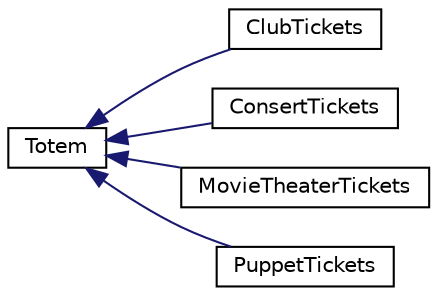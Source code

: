 digraph "Graphical Class Hierarchy"
{
  edge [fontname="Helvetica",fontsize="10",labelfontname="Helvetica",labelfontsize="10"];
  node [fontname="Helvetica",fontsize="10",shape=record];
  rankdir="LR";
  Node0 [label="Totem",height=0.2,width=0.4,color="black", fillcolor="white", style="filled",URL="$class_totem.html",tooltip="Classe mãe das maquinas de venda. "];
  Node0 -> Node1 [dir="back",color="midnightblue",fontsize="10",style="solid",fontname="Helvetica"];
  Node1 [label="ClubTickets",height=0.2,width=0.4,color="black", fillcolor="white", style="filled",URL="$class_club_tickets.html",tooltip="Maquina de ingressos de boate, realiza compras e emite bilhetes dessas. "];
  Node0 -> Node2 [dir="back",color="midnightblue",fontsize="10",style="solid",fontname="Helvetica"];
  Node2 [label="ConsertTickets",height=0.2,width=0.4,color="black", fillcolor="white", style="filled",URL="$class_consert_tickets.html",tooltip="Maquina de ingressos de show, realiza compras e emite bilhetes dessas. "];
  Node0 -> Node3 [dir="back",color="midnightblue",fontsize="10",style="solid",fontname="Helvetica"];
  Node3 [label="MovieTheaterTickets",height=0.2,width=0.4,color="black", fillcolor="white", style="filled",URL="$class_movie_theater_tickets.html",tooltip="Maquina de ingressos de cinema, realiza compras e emite bilhetes dessas. "];
  Node0 -> Node4 [dir="back",color="midnightblue",fontsize="10",style="solid",fontname="Helvetica"];
  Node4 [label="PuppetTickets",height=0.2,width=0.4,color="black", fillcolor="white", style="filled",URL="$class_puppet_tickets.html",tooltip="Maquina de ingressos de teatro de fantoche, realiza compras e emite bilhetes dessas. "];
}
